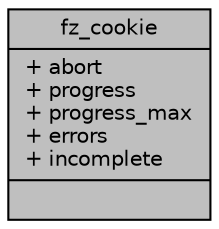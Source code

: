 digraph "fz_cookie"
{
 // LATEX_PDF_SIZE
  edge [fontname="Helvetica",fontsize="10",labelfontname="Helvetica",labelfontsize="10"];
  node [fontname="Helvetica",fontsize="10",shape=record];
  Node1 [label="{fz_cookie\n|+ abort\l+ progress\l+ progress_max\l+ errors\l+ incomplete\l|}",height=0.2,width=0.4,color="black", fillcolor="grey75", style="filled", fontcolor="black",tooltip=" "];
}
